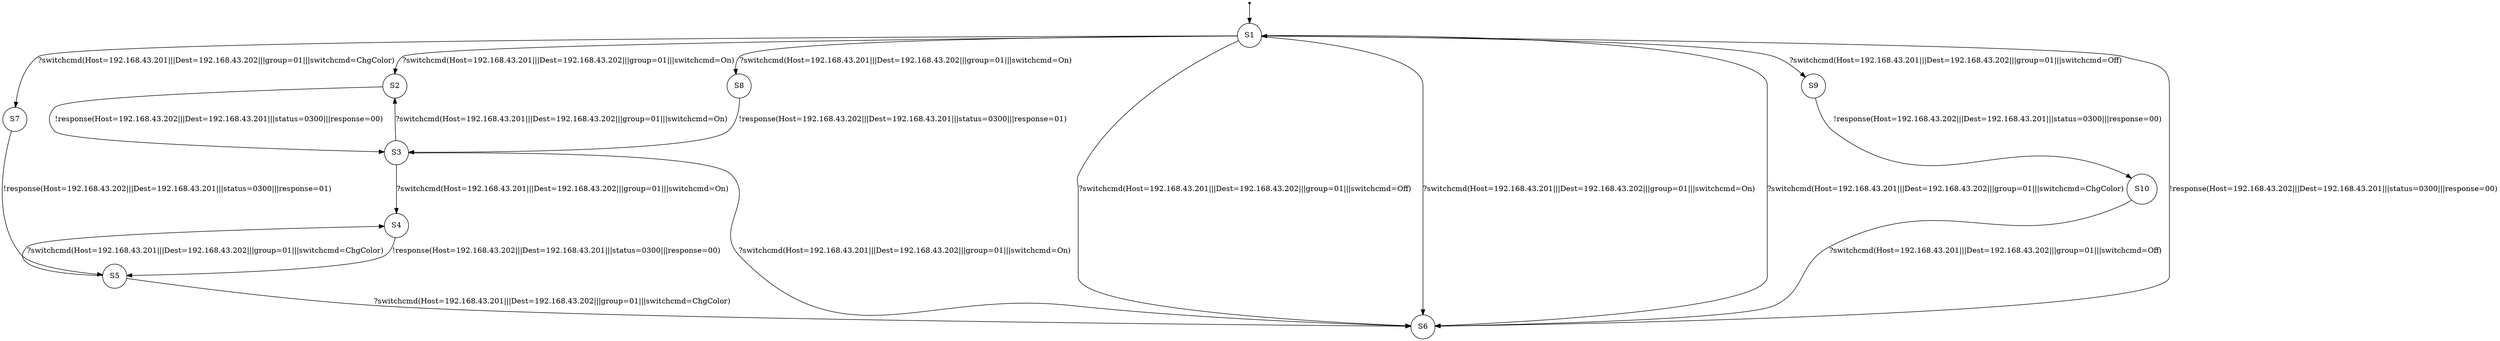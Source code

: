 digraph LTS {
S00[shape=point]
S1[label=S1,shape=circle];
S2[label=S2,shape=circle];
S3[label=S3,shape=circle];
S4[label=S4,shape=circle];
S5[label=S5,shape=circle];
S6[label=S6,shape=circle];
S7[label=S7,shape=circle];
S8[label=S8,shape=circle];
S9[label=S9,shape=circle];
S10[label=S10,shape=circle];
S00 -> S1
S1 -> S2[label ="?switchcmd(Host=192.168.43.201|||Dest=192.168.43.202|||group=01|||switchcmd=On)"];
S1 -> S6[label ="?switchcmd(Host=192.168.43.201|||Dest=192.168.43.202|||group=01|||switchcmd=Off)"];
S1 -> S6[label ="?switchcmd(Host=192.168.43.201|||Dest=192.168.43.202|||group=01|||switchcmd=On)"];
S1 -> S6[label ="?switchcmd(Host=192.168.43.201|||Dest=192.168.43.202|||group=01|||switchcmd=ChgColor)"];
S1 -> S7[label ="?switchcmd(Host=192.168.43.201|||Dest=192.168.43.202|||group=01|||switchcmd=ChgColor)"];
S1 -> S8[label ="?switchcmd(Host=192.168.43.201|||Dest=192.168.43.202|||group=01|||switchcmd=On)"];
S1 -> S9[label ="?switchcmd(Host=192.168.43.201|||Dest=192.168.43.202|||group=01|||switchcmd=Off)"];
S2 -> S3[label ="!response(Host=192.168.43.202|||Dest=192.168.43.201|||status=0300|||response=00)"];
S3 -> S2[label ="?switchcmd(Host=192.168.43.201|||Dest=192.168.43.202|||group=01|||switchcmd=On)"];
S3 -> S4[label ="?switchcmd(Host=192.168.43.201|||Dest=192.168.43.202|||group=01|||switchcmd=On)"];
S3 -> S6[label ="?switchcmd(Host=192.168.43.201|||Dest=192.168.43.202|||group=01|||switchcmd=On)"];
S4 -> S5[label ="!response(Host=192.168.43.202|||Dest=192.168.43.201|||status=0300|||response=00)"];
S5 -> S4[label ="?switchcmd(Host=192.168.43.201|||Dest=192.168.43.202|||group=01|||switchcmd=ChgColor)"];
S5 -> S6[label ="?switchcmd(Host=192.168.43.201|||Dest=192.168.43.202|||group=01|||switchcmd=ChgColor)"];
S6 -> S1[label ="!response(Host=192.168.43.202|||Dest=192.168.43.201|||status=0300|||response=00)"];
S7 -> S5[label ="!response(Host=192.168.43.202|||Dest=192.168.43.201|||status=0300|||response=01)"];
S8 -> S3[label ="!response(Host=192.168.43.202|||Dest=192.168.43.201|||status=0300|||response=01)"];
S9 -> S10[label ="!response(Host=192.168.43.202|||Dest=192.168.43.201|||status=0300|||response=00)"];
S10 -> S6[label ="?switchcmd(Host=192.168.43.201|||Dest=192.168.43.202|||group=01|||switchcmd=Off)"];
}
